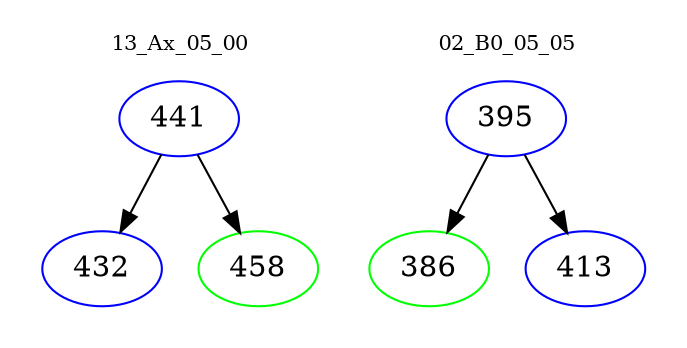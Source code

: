 digraph{
subgraph cluster_0 {
color = white
label = "13_Ax_05_00";
fontsize=10;
T0_441 [label="441", color="blue"]
T0_441 -> T0_432 [color="black"]
T0_432 [label="432", color="blue"]
T0_441 -> T0_458 [color="black"]
T0_458 [label="458", color="green"]
}
subgraph cluster_1 {
color = white
label = "02_B0_05_05";
fontsize=10;
T1_395 [label="395", color="blue"]
T1_395 -> T1_386 [color="black"]
T1_386 [label="386", color="green"]
T1_395 -> T1_413 [color="black"]
T1_413 [label="413", color="blue"]
}
}
